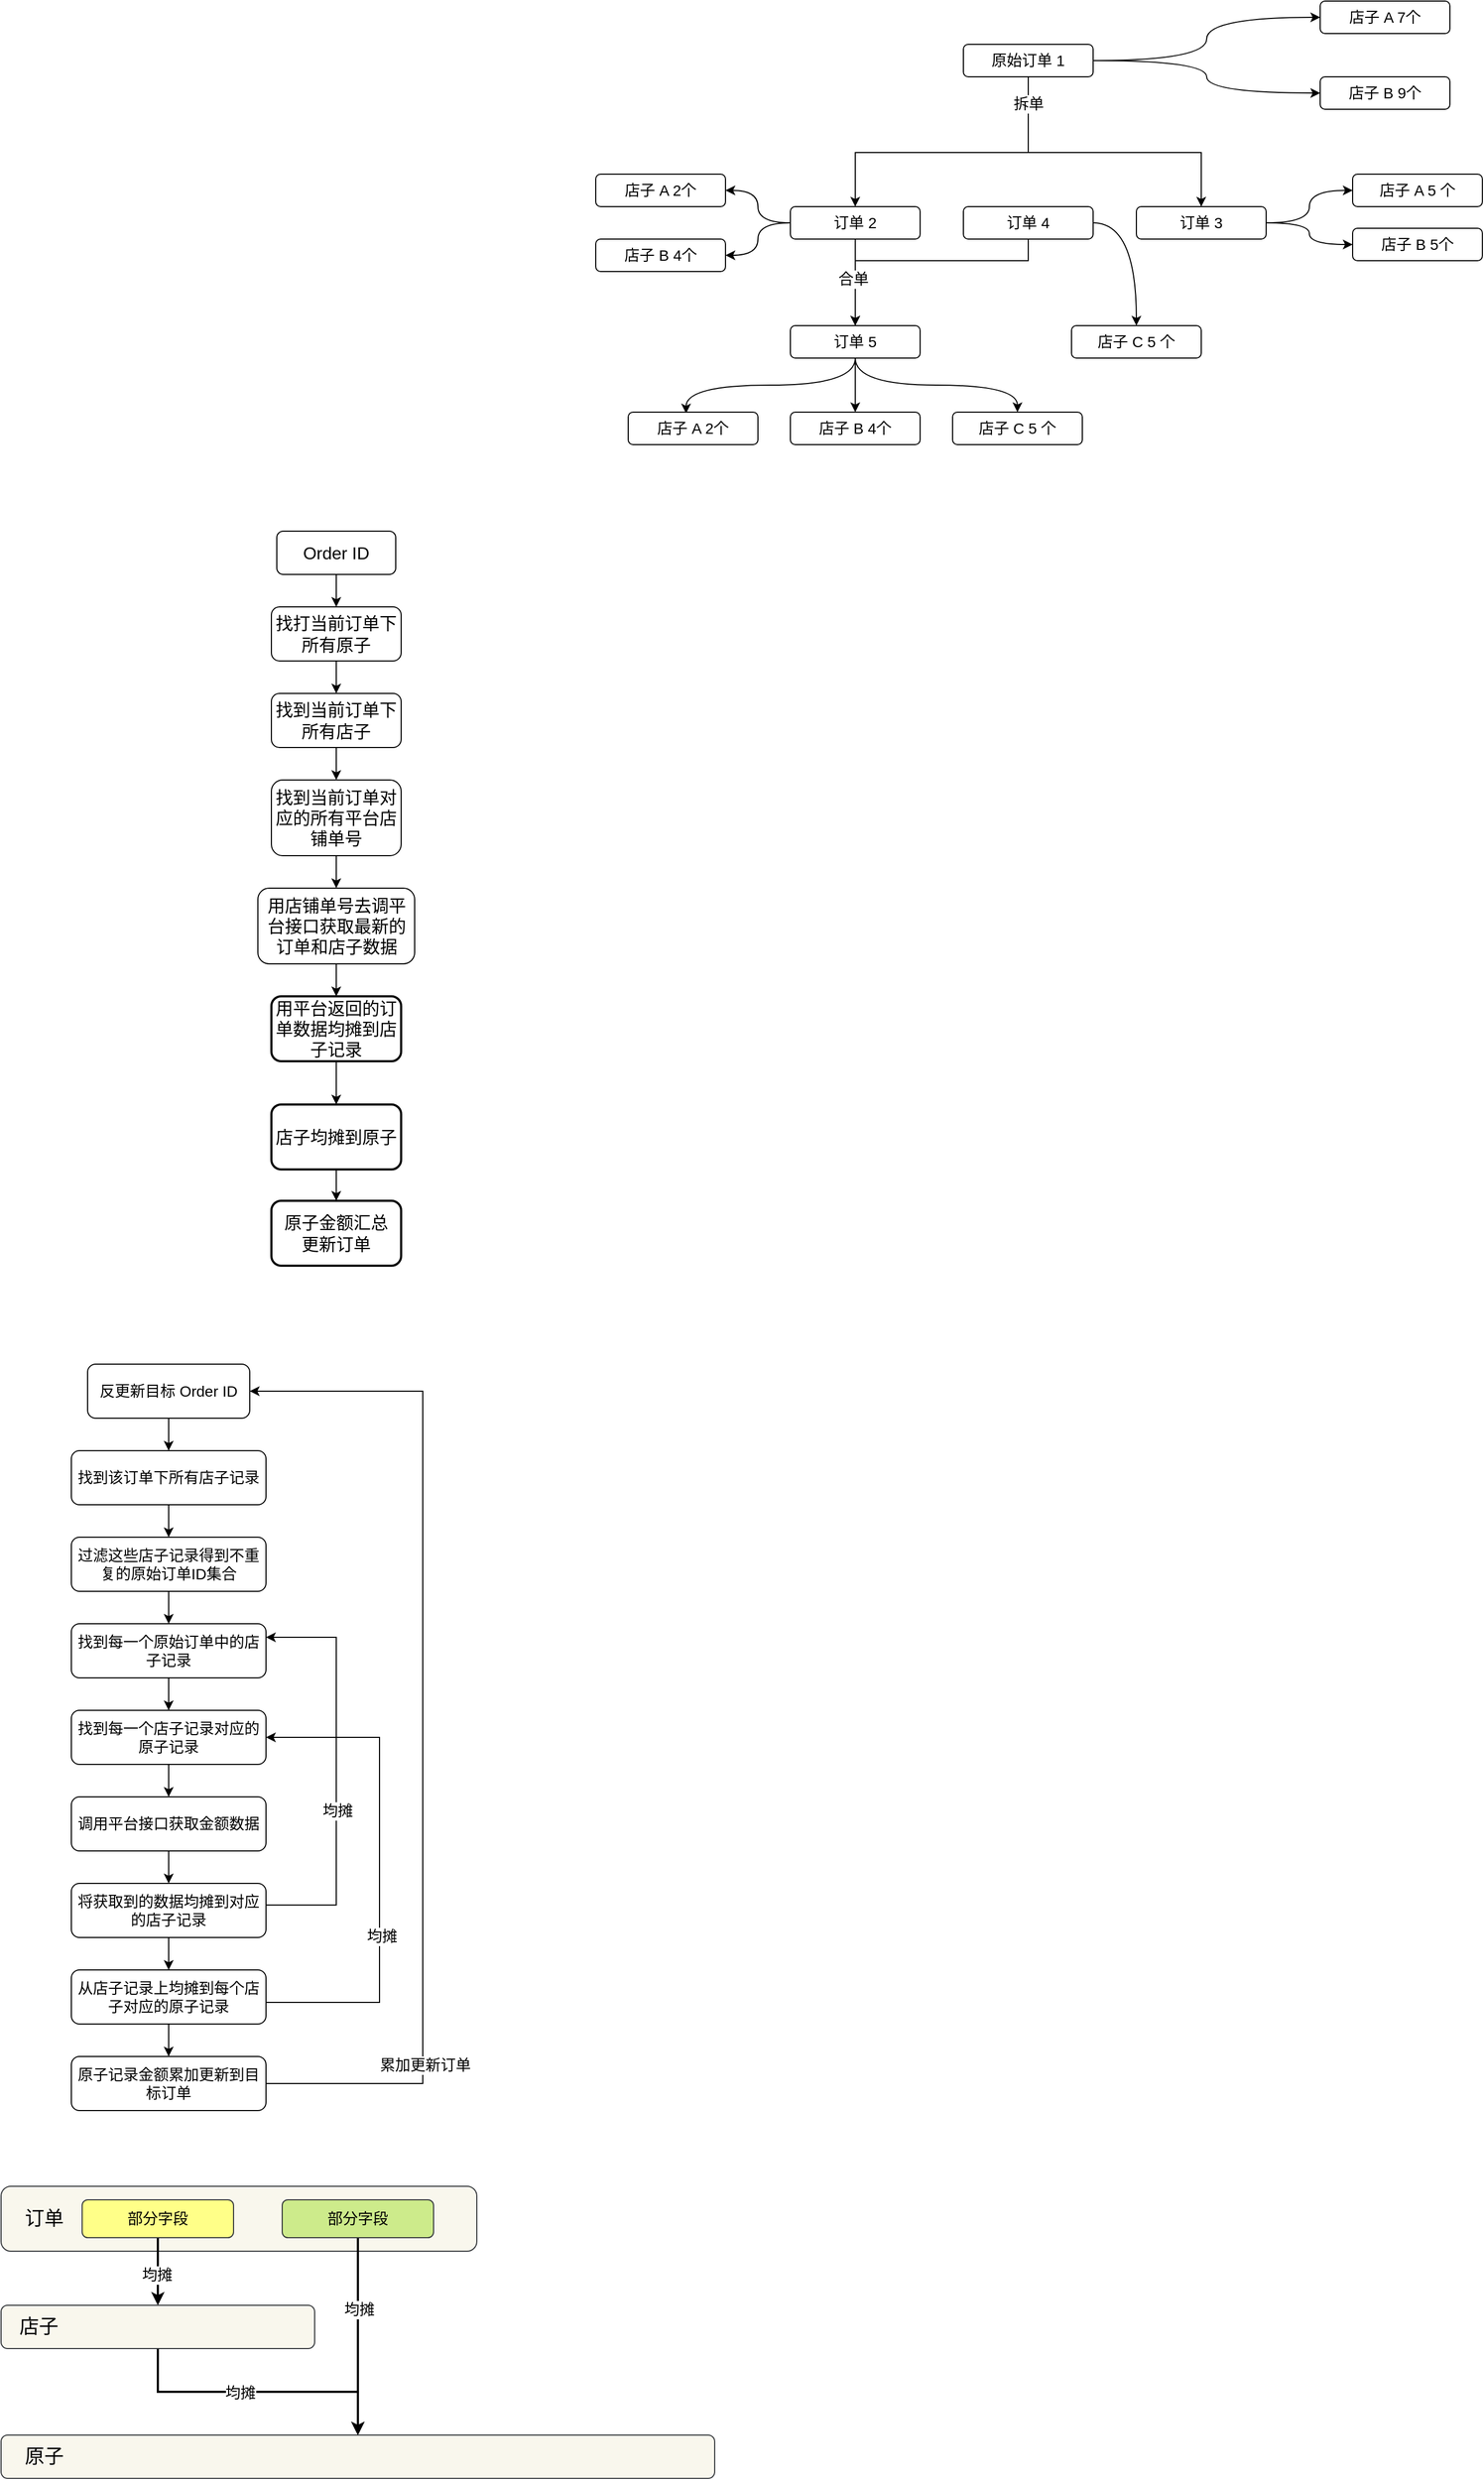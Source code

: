 <mxfile version="22.0.7" type="github">
  <diagram name="第 1 页" id="WGilPYq7rBUbruQuQdFH">
    <mxGraphModel dx="1841" dy="525" grid="1" gridSize="10" guides="1" tooltips="1" connect="1" arrows="1" fold="1" page="1" pageScale="1" pageWidth="827" pageHeight="1169" math="0" shadow="0">
      <root>
        <mxCell id="0" />
        <mxCell id="1" parent="0" />
        <mxCell id="3CuMKUdmIOEF1506szGW-6" value="" style="edgeStyle=orthogonalEdgeStyle;orthogonalLoop=1;jettySize=auto;html=1;entryX=0;entryY=0.5;entryDx=0;entryDy=0;curved=1;" parent="1" source="3CuMKUdmIOEF1506szGW-1" target="3CuMKUdmIOEF1506szGW-2" edge="1">
          <mxGeometry relative="1" as="geometry" />
        </mxCell>
        <mxCell id="3CuMKUdmIOEF1506szGW-8" style="edgeStyle=orthogonalEdgeStyle;orthogonalLoop=1;jettySize=auto;html=1;entryX=0;entryY=0.5;entryDx=0;entryDy=0;curved=1;" parent="1" source="3CuMKUdmIOEF1506szGW-1" target="3CuMKUdmIOEF1506szGW-7" edge="1">
          <mxGeometry relative="1" as="geometry" />
        </mxCell>
        <mxCell id="3CuMKUdmIOEF1506szGW-13" style="edgeStyle=orthogonalEdgeStyle;rounded=0;orthogonalLoop=1;jettySize=auto;html=1;exitX=0.5;exitY=1;exitDx=0;exitDy=0;" parent="1" source="3CuMKUdmIOEF1506szGW-1" target="3CuMKUdmIOEF1506szGW-9" edge="1">
          <mxGeometry relative="1" as="geometry">
            <Array as="points">
              <mxPoint x="300" y="200" />
              <mxPoint x="140" y="200" />
            </Array>
          </mxGeometry>
        </mxCell>
        <mxCell id="3CuMKUdmIOEF1506szGW-14" style="edgeStyle=orthogonalEdgeStyle;rounded=0;orthogonalLoop=1;jettySize=auto;html=1;entryX=0.5;entryY=0;entryDx=0;entryDy=0;" parent="1" target="3CuMKUdmIOEF1506szGW-11" edge="1">
          <mxGeometry relative="1" as="geometry">
            <mxPoint x="300" y="130" as="sourcePoint" />
            <mxPoint x="450" y="210" as="targetPoint" />
            <Array as="points">
              <mxPoint x="300" y="200" />
              <mxPoint x="460" y="200" />
            </Array>
          </mxGeometry>
        </mxCell>
        <mxCell id="3CuMKUdmIOEF1506szGW-15" value="&lt;font style=&quot;font-size: 14px;&quot;&gt;拆单&lt;/font&gt;" style="edgeLabel;html=1;align=center;verticalAlign=middle;resizable=0;points=[];" parent="3CuMKUdmIOEF1506szGW-14" vertex="1" connectable="0">
          <mxGeometry x="-0.855" relative="1" as="geometry">
            <mxPoint y="4" as="offset" />
          </mxGeometry>
        </mxCell>
        <mxCell id="3CuMKUdmIOEF1506szGW-1" value="&lt;font style=&quot;font-size: 14px;&quot;&gt;原始订单 1&lt;/font&gt;" style="rounded=1;whiteSpace=wrap;html=1;" parent="1" vertex="1">
          <mxGeometry x="240" y="100" width="120" height="30" as="geometry" />
        </mxCell>
        <mxCell id="3CuMKUdmIOEF1506szGW-2" value="&lt;font style=&quot;font-size: 14px;&quot;&gt;店子 A 7个&lt;/font&gt;" style="rounded=1;whiteSpace=wrap;html=1;" parent="1" vertex="1">
          <mxGeometry x="570" y="60" width="120" height="30" as="geometry" />
        </mxCell>
        <mxCell id="3CuMKUdmIOEF1506szGW-7" value="&lt;font style=&quot;font-size: 14px;&quot;&gt;店子 B 9个&lt;/font&gt;" style="rounded=1;whiteSpace=wrap;html=1;" parent="1" vertex="1">
          <mxGeometry x="570" y="130" width="120" height="30" as="geometry" />
        </mxCell>
        <mxCell id="3CuMKUdmIOEF1506szGW-18" style="edgeStyle=orthogonalEdgeStyle;orthogonalLoop=1;jettySize=auto;html=1;curved=1;" parent="1" source="3CuMKUdmIOEF1506szGW-9" target="3CuMKUdmIOEF1506szGW-16" edge="1">
          <mxGeometry relative="1" as="geometry" />
        </mxCell>
        <mxCell id="3CuMKUdmIOEF1506szGW-24" style="edgeStyle=orthogonalEdgeStyle;orthogonalLoop=1;jettySize=auto;html=1;entryX=1;entryY=0.5;entryDx=0;entryDy=0;curved=1;" parent="1" source="3CuMKUdmIOEF1506szGW-9" target="3CuMKUdmIOEF1506szGW-23" edge="1">
          <mxGeometry relative="1" as="geometry" />
        </mxCell>
        <mxCell id="3CuMKUdmIOEF1506szGW-27" style="edgeStyle=orthogonalEdgeStyle;rounded=0;orthogonalLoop=1;jettySize=auto;html=1;entryX=0.5;entryY=0;entryDx=0;entryDy=0;" parent="1" source="3CuMKUdmIOEF1506szGW-9" target="3CuMKUdmIOEF1506szGW-26" edge="1">
          <mxGeometry relative="1" as="geometry" />
        </mxCell>
        <mxCell id="3CuMKUdmIOEF1506szGW-9" value="&lt;font style=&quot;font-size: 14px;&quot;&gt;订单 2&lt;/font&gt;" style="rounded=1;whiteSpace=wrap;html=1;" parent="1" vertex="1">
          <mxGeometry x="80" y="250" width="120" height="30" as="geometry" />
        </mxCell>
        <mxCell id="3CuMKUdmIOEF1506szGW-21" style="edgeStyle=orthogonalEdgeStyle;orthogonalLoop=1;jettySize=auto;html=1;entryX=0;entryY=0.5;entryDx=0;entryDy=0;curved=1;" parent="1" source="3CuMKUdmIOEF1506szGW-11" target="3CuMKUdmIOEF1506szGW-19" edge="1">
          <mxGeometry relative="1" as="geometry" />
        </mxCell>
        <mxCell id="3CuMKUdmIOEF1506szGW-22" style="edgeStyle=orthogonalEdgeStyle;orthogonalLoop=1;jettySize=auto;html=1;entryX=0;entryY=0.5;entryDx=0;entryDy=0;curved=1;" parent="1" source="3CuMKUdmIOEF1506szGW-11" target="3CuMKUdmIOEF1506szGW-20" edge="1">
          <mxGeometry relative="1" as="geometry" />
        </mxCell>
        <mxCell id="3CuMKUdmIOEF1506szGW-11" value="&lt;font style=&quot;font-size: 14px;&quot;&gt;订单 3&lt;/font&gt;" style="rounded=1;whiteSpace=wrap;html=1;" parent="1" vertex="1">
          <mxGeometry x="400" y="250" width="120" height="30" as="geometry" />
        </mxCell>
        <mxCell id="3CuMKUdmIOEF1506szGW-16" value="&lt;font style=&quot;font-size: 14px;&quot;&gt;店子 A 2个&lt;/font&gt;" style="rounded=1;whiteSpace=wrap;html=1;" parent="1" vertex="1">
          <mxGeometry x="-100" y="220" width="120" height="30" as="geometry" />
        </mxCell>
        <mxCell id="3CuMKUdmIOEF1506szGW-19" value="&lt;font style=&quot;font-size: 14px;&quot;&gt;店子 A 5 个&lt;/font&gt;" style="rounded=1;whiteSpace=wrap;html=1;" parent="1" vertex="1">
          <mxGeometry x="600" y="220" width="120" height="30" as="geometry" />
        </mxCell>
        <mxCell id="3CuMKUdmIOEF1506szGW-20" value="&lt;font style=&quot;font-size: 14px;&quot;&gt;店子 B 5个&lt;/font&gt;" style="rounded=1;whiteSpace=wrap;html=1;" parent="1" vertex="1">
          <mxGeometry x="600" y="270" width="120" height="30" as="geometry" />
        </mxCell>
        <mxCell id="3CuMKUdmIOEF1506szGW-23" value="&lt;font style=&quot;font-size: 14px;&quot;&gt;店子 B 4个&lt;/font&gt;" style="rounded=1;whiteSpace=wrap;html=1;" parent="1" vertex="1">
          <mxGeometry x="-100" y="280" width="120" height="30" as="geometry" />
        </mxCell>
        <mxCell id="3CuMKUdmIOEF1506szGW-28" style="edgeStyle=orthogonalEdgeStyle;rounded=0;orthogonalLoop=1;jettySize=auto;html=1;entryX=0.5;entryY=0;entryDx=0;entryDy=0;exitX=0.5;exitY=1;exitDx=0;exitDy=0;" parent="1" source="3CuMKUdmIOEF1506szGW-25" target="3CuMKUdmIOEF1506szGW-26" edge="1">
          <mxGeometry relative="1" as="geometry">
            <Array as="points">
              <mxPoint x="300" y="300" />
              <mxPoint x="140" y="300" />
            </Array>
          </mxGeometry>
        </mxCell>
        <mxCell id="3CuMKUdmIOEF1506szGW-40" value="&lt;font style=&quot;font-size: 14px;&quot;&gt;合单&lt;/font&gt;" style="edgeLabel;html=1;align=center;verticalAlign=middle;resizable=0;points=[];" parent="3CuMKUdmIOEF1506szGW-28" vertex="1" connectable="0">
          <mxGeometry x="0.639" y="-2" relative="1" as="geometry">
            <mxPoint as="offset" />
          </mxGeometry>
        </mxCell>
        <mxCell id="3CuMKUdmIOEF1506szGW-43" style="edgeStyle=orthogonalEdgeStyle;orthogonalLoop=1;jettySize=auto;html=1;entryX=0.5;entryY=0;entryDx=0;entryDy=0;curved=1;exitX=1;exitY=0.5;exitDx=0;exitDy=0;" parent="1" source="3CuMKUdmIOEF1506szGW-25" target="3CuMKUdmIOEF1506szGW-30" edge="1">
          <mxGeometry relative="1" as="geometry" />
        </mxCell>
        <mxCell id="3CuMKUdmIOEF1506szGW-25" value="&lt;font style=&quot;font-size: 14px;&quot;&gt;订单 4&lt;/font&gt;" style="rounded=1;whiteSpace=wrap;html=1;" parent="1" vertex="1">
          <mxGeometry x="240" y="250" width="120" height="30" as="geometry" />
        </mxCell>
        <mxCell id="3CuMKUdmIOEF1506szGW-37" style="edgeStyle=orthogonalEdgeStyle;orthogonalLoop=1;jettySize=auto;html=1;entryX=0.446;entryY=0.038;entryDx=0;entryDy=0;entryPerimeter=0;curved=1;exitX=0.5;exitY=1;exitDx=0;exitDy=0;" parent="1" source="3CuMKUdmIOEF1506szGW-26" target="3CuMKUdmIOEF1506szGW-32" edge="1">
          <mxGeometry relative="1" as="geometry" />
        </mxCell>
        <mxCell id="3CuMKUdmIOEF1506szGW-38" style="edgeStyle=orthogonalEdgeStyle;orthogonalLoop=1;jettySize=auto;html=1;curved=1;" parent="1" source="3CuMKUdmIOEF1506szGW-26" target="3CuMKUdmIOEF1506szGW-33" edge="1">
          <mxGeometry relative="1" as="geometry" />
        </mxCell>
        <mxCell id="3CuMKUdmIOEF1506szGW-39" style="edgeStyle=orthogonalEdgeStyle;orthogonalLoop=1;jettySize=auto;html=1;exitX=0.5;exitY=1;exitDx=0;exitDy=0;curved=1;" parent="1" source="3CuMKUdmIOEF1506szGW-26" target="3CuMKUdmIOEF1506szGW-35" edge="1">
          <mxGeometry relative="1" as="geometry" />
        </mxCell>
        <mxCell id="3CuMKUdmIOEF1506szGW-26" value="&lt;font style=&quot;font-size: 14px;&quot;&gt;订单 5&lt;/font&gt;" style="rounded=1;whiteSpace=wrap;html=1;" parent="1" vertex="1">
          <mxGeometry x="80" y="360" width="120" height="30" as="geometry" />
        </mxCell>
        <mxCell id="3CuMKUdmIOEF1506szGW-30" value="&lt;font style=&quot;font-size: 14px;&quot;&gt;店子 C 5 个&lt;/font&gt;" style="rounded=1;whiteSpace=wrap;html=1;" parent="1" vertex="1">
          <mxGeometry x="340" y="360" width="120" height="30" as="geometry" />
        </mxCell>
        <mxCell id="3CuMKUdmIOEF1506szGW-32" value="&lt;font style=&quot;font-size: 14px;&quot;&gt;店子 A 2个&lt;/font&gt;" style="rounded=1;whiteSpace=wrap;html=1;" parent="1" vertex="1">
          <mxGeometry x="-70" y="440" width="120" height="30" as="geometry" />
        </mxCell>
        <mxCell id="3CuMKUdmIOEF1506szGW-33" value="&lt;font style=&quot;font-size: 14px;&quot;&gt;店子 B 4个&lt;/font&gt;" style="rounded=1;whiteSpace=wrap;html=1;" parent="1" vertex="1">
          <mxGeometry x="80" y="440" width="120" height="30" as="geometry" />
        </mxCell>
        <mxCell id="3CuMKUdmIOEF1506szGW-35" value="&lt;font style=&quot;font-size: 14px;&quot;&gt;店子 C 5 个&lt;/font&gt;" style="rounded=1;whiteSpace=wrap;html=1;" parent="1" vertex="1">
          <mxGeometry x="230" y="440" width="120" height="30" as="geometry" />
        </mxCell>
        <mxCell id="YBp7s0G2lhW00qwg8DVI-3" value="" style="edgeStyle=orthogonalEdgeStyle;rounded=0;orthogonalLoop=1;jettySize=auto;html=1;" parent="1" source="YBp7s0G2lhW00qwg8DVI-1" target="YBp7s0G2lhW00qwg8DVI-2" edge="1">
          <mxGeometry relative="1" as="geometry" />
        </mxCell>
        <mxCell id="YBp7s0G2lhW00qwg8DVI-1" value="&lt;font style=&quot;font-size: 16px;&quot;&gt;Order ID&lt;/font&gt;" style="rounded=1;whiteSpace=wrap;html=1;" parent="1" vertex="1">
          <mxGeometry x="-395" y="550" width="110" height="40" as="geometry" />
        </mxCell>
        <mxCell id="YBp7s0G2lhW00qwg8DVI-5" style="edgeStyle=orthogonalEdgeStyle;rounded=0;orthogonalLoop=1;jettySize=auto;html=1;entryX=0.5;entryY=0;entryDx=0;entryDy=0;" parent="1" source="YBp7s0G2lhW00qwg8DVI-2" target="YBp7s0G2lhW00qwg8DVI-4" edge="1">
          <mxGeometry relative="1" as="geometry" />
        </mxCell>
        <mxCell id="YBp7s0G2lhW00qwg8DVI-2" value="&lt;font style=&quot;font-size: 16px;&quot;&gt;找打当前订单下所有原子&lt;/font&gt;" style="whiteSpace=wrap;html=1;rounded=1;" parent="1" vertex="1">
          <mxGeometry x="-400" y="620" width="120" height="50" as="geometry" />
        </mxCell>
        <mxCell id="YBp7s0G2lhW00qwg8DVI-10" style="edgeStyle=orthogonalEdgeStyle;rounded=0;orthogonalLoop=1;jettySize=auto;html=1;" parent="1" source="YBp7s0G2lhW00qwg8DVI-4" target="YBp7s0G2lhW00qwg8DVI-6" edge="1">
          <mxGeometry relative="1" as="geometry" />
        </mxCell>
        <mxCell id="YBp7s0G2lhW00qwg8DVI-4" value="&lt;font style=&quot;font-size: 16px;&quot;&gt;找到当前订单下所有店子&lt;/font&gt;" style="whiteSpace=wrap;html=1;rounded=1;" parent="1" vertex="1">
          <mxGeometry x="-400" y="700" width="120" height="50" as="geometry" />
        </mxCell>
        <mxCell id="YBp7s0G2lhW00qwg8DVI-11" style="edgeStyle=orthogonalEdgeStyle;rounded=0;orthogonalLoop=1;jettySize=auto;html=1;" parent="1" source="YBp7s0G2lhW00qwg8DVI-6" target="YBp7s0G2lhW00qwg8DVI-8" edge="1">
          <mxGeometry relative="1" as="geometry" />
        </mxCell>
        <mxCell id="YBp7s0G2lhW00qwg8DVI-6" value="&lt;font style=&quot;font-size: 16px;&quot;&gt;找到当前订单对应的所有平台店铺单号&lt;/font&gt;" style="rounded=1;whiteSpace=wrap;html=1;" parent="1" vertex="1">
          <mxGeometry x="-400" y="780" width="120" height="70" as="geometry" />
        </mxCell>
        <mxCell id="YBp7s0G2lhW00qwg8DVI-27" style="edgeStyle=orthogonalEdgeStyle;rounded=0;orthogonalLoop=1;jettySize=auto;html=1;" parent="1" source="YBp7s0G2lhW00qwg8DVI-8" target="YBp7s0G2lhW00qwg8DVI-20" edge="1">
          <mxGeometry relative="1" as="geometry" />
        </mxCell>
        <mxCell id="YBp7s0G2lhW00qwg8DVI-8" value="&lt;font style=&quot;font-size: 16px;&quot;&gt;用店铺单号去调平台接口获取最新的订单和店子数据&lt;/font&gt;" style="rounded=1;whiteSpace=wrap;html=1;" parent="1" vertex="1">
          <mxGeometry x="-412.5" y="880" width="145" height="70" as="geometry" />
        </mxCell>
        <mxCell id="YBp7s0G2lhW00qwg8DVI-24" value="" style="edgeStyle=orthogonalEdgeStyle;rounded=0;orthogonalLoop=1;jettySize=auto;html=1;" parent="1" source="YBp7s0G2lhW00qwg8DVI-20" target="YBp7s0G2lhW00qwg8DVI-23" edge="1">
          <mxGeometry relative="1" as="geometry" />
        </mxCell>
        <mxCell id="YBp7s0G2lhW00qwg8DVI-20" value="&lt;span style=&quot;font-size: 16px;&quot;&gt;用平台返回的订单数据均摊到店子记录&lt;/span&gt;" style="rounded=1;whiteSpace=wrap;html=1;strokeWidth=2;fillStyle=auto;" parent="1" vertex="1">
          <mxGeometry x="-400" y="980" width="120" height="60" as="geometry" />
        </mxCell>
        <mxCell id="YBp7s0G2lhW00qwg8DVI-26" value="" style="edgeStyle=orthogonalEdgeStyle;rounded=0;orthogonalLoop=1;jettySize=auto;html=1;" parent="1" source="YBp7s0G2lhW00qwg8DVI-23" target="YBp7s0G2lhW00qwg8DVI-25" edge="1">
          <mxGeometry relative="1" as="geometry" />
        </mxCell>
        <mxCell id="YBp7s0G2lhW00qwg8DVI-23" value="&lt;span style=&quot;font-size: 16px;&quot;&gt;店子均摊到原子&lt;/span&gt;" style="rounded=1;whiteSpace=wrap;html=1;strokeWidth=2;fillStyle=auto;" parent="1" vertex="1">
          <mxGeometry x="-400" y="1080" width="120" height="60" as="geometry" />
        </mxCell>
        <mxCell id="YBp7s0G2lhW00qwg8DVI-25" value="&lt;span style=&quot;font-size: 16px;&quot;&gt;原子金额汇总&lt;br&gt;更新订单&lt;/span&gt;" style="rounded=1;whiteSpace=wrap;html=1;strokeWidth=2;fillStyle=auto;" parent="1" vertex="1">
          <mxGeometry x="-400" y="1169" width="120" height="60" as="geometry" />
        </mxCell>
        <mxCell id="X6u3JwX0tcUtd_kV6TCN-3" value="" style="edgeStyle=orthogonalEdgeStyle;rounded=0;orthogonalLoop=1;jettySize=auto;html=1;" parent="1" source="X6u3JwX0tcUtd_kV6TCN-1" target="X6u3JwX0tcUtd_kV6TCN-2" edge="1">
          <mxGeometry relative="1" as="geometry" />
        </mxCell>
        <mxCell id="X6u3JwX0tcUtd_kV6TCN-1" value="&lt;font style=&quot;font-size: 14px;&quot;&gt;反更新目标 Order ID&lt;/font&gt;" style="rounded=1;whiteSpace=wrap;html=1;" parent="1" vertex="1">
          <mxGeometry x="-570" y="1320" width="150" height="50" as="geometry" />
        </mxCell>
        <mxCell id="X6u3JwX0tcUtd_kV6TCN-5" style="edgeStyle=orthogonalEdgeStyle;rounded=0;orthogonalLoop=1;jettySize=auto;html=1;" parent="1" source="X6u3JwX0tcUtd_kV6TCN-2" target="X6u3JwX0tcUtd_kV6TCN-4" edge="1">
          <mxGeometry relative="1" as="geometry" />
        </mxCell>
        <mxCell id="X6u3JwX0tcUtd_kV6TCN-2" value="&lt;span style=&quot;font-size: 14px;&quot;&gt;找到该订单下所有店子记录&lt;br&gt;&lt;/span&gt;" style="rounded=1;whiteSpace=wrap;html=1;" parent="1" vertex="1">
          <mxGeometry x="-585" y="1400" width="180" height="50" as="geometry" />
        </mxCell>
        <mxCell id="X6u3JwX0tcUtd_kV6TCN-8" style="edgeStyle=orthogonalEdgeStyle;rounded=0;orthogonalLoop=1;jettySize=auto;html=1;" parent="1" source="X6u3JwX0tcUtd_kV6TCN-4" target="X6u3JwX0tcUtd_kV6TCN-6" edge="1">
          <mxGeometry relative="1" as="geometry" />
        </mxCell>
        <mxCell id="X6u3JwX0tcUtd_kV6TCN-4" value="&lt;span style=&quot;font-size: 14px;&quot;&gt;过滤这些店子记录得到不重复的原始订单ID集合&lt;br&gt;&lt;/span&gt;" style="rounded=1;whiteSpace=wrap;html=1;" parent="1" vertex="1">
          <mxGeometry x="-585" y="1480" width="180" height="50" as="geometry" />
        </mxCell>
        <mxCell id="X6u3JwX0tcUtd_kV6TCN-10" style="edgeStyle=orthogonalEdgeStyle;rounded=0;orthogonalLoop=1;jettySize=auto;html=1;entryX=0.5;entryY=0;entryDx=0;entryDy=0;" parent="1" source="X6u3JwX0tcUtd_kV6TCN-6" target="X6u3JwX0tcUtd_kV6TCN-9" edge="1">
          <mxGeometry relative="1" as="geometry" />
        </mxCell>
        <mxCell id="X6u3JwX0tcUtd_kV6TCN-6" value="&lt;span style=&quot;font-size: 14px;&quot;&gt;找到每一个原始订单中的店子记录&lt;br&gt;&lt;/span&gt;" style="rounded=1;whiteSpace=wrap;html=1;" parent="1" vertex="1">
          <mxGeometry x="-585" y="1560" width="180" height="50" as="geometry" />
        </mxCell>
        <mxCell id="X6u3JwX0tcUtd_kV6TCN-12" style="edgeStyle=orthogonalEdgeStyle;rounded=0;orthogonalLoop=1;jettySize=auto;html=1;" parent="1" source="X6u3JwX0tcUtd_kV6TCN-9" target="X6u3JwX0tcUtd_kV6TCN-11" edge="1">
          <mxGeometry relative="1" as="geometry" />
        </mxCell>
        <mxCell id="X6u3JwX0tcUtd_kV6TCN-9" value="&lt;span style=&quot;font-size: 14px;&quot;&gt;找到每一个店子记录对应的原子记录&lt;br&gt;&lt;/span&gt;" style="rounded=1;whiteSpace=wrap;html=1;" parent="1" vertex="1">
          <mxGeometry x="-585" y="1640" width="180" height="50" as="geometry" />
        </mxCell>
        <mxCell id="X6u3JwX0tcUtd_kV6TCN-14" style="edgeStyle=orthogonalEdgeStyle;rounded=0;orthogonalLoop=1;jettySize=auto;html=1;" parent="1" source="X6u3JwX0tcUtd_kV6TCN-11" target="X6u3JwX0tcUtd_kV6TCN-13" edge="1">
          <mxGeometry relative="1" as="geometry" />
        </mxCell>
        <mxCell id="X6u3JwX0tcUtd_kV6TCN-11" value="&lt;span style=&quot;font-size: 14px;&quot;&gt;调用平台接口获取金额数据&lt;br&gt;&lt;/span&gt;" style="rounded=1;whiteSpace=wrap;html=1;" parent="1" vertex="1">
          <mxGeometry x="-585" y="1720" width="180" height="50" as="geometry" />
        </mxCell>
        <mxCell id="X6u3JwX0tcUtd_kV6TCN-15" style="edgeStyle=orthogonalEdgeStyle;rounded=0;orthogonalLoop=1;jettySize=auto;html=1;entryX=1;entryY=0.25;entryDx=0;entryDy=0;" parent="1" source="X6u3JwX0tcUtd_kV6TCN-13" target="X6u3JwX0tcUtd_kV6TCN-6" edge="1">
          <mxGeometry relative="1" as="geometry">
            <Array as="points">
              <mxPoint x="-340" y="1820" />
              <mxPoint x="-340" y="1573" />
            </Array>
          </mxGeometry>
        </mxCell>
        <mxCell id="X6u3JwX0tcUtd_kV6TCN-22" value="&lt;font style=&quot;font-size: 14px;&quot;&gt;均摊&lt;/font&gt;" style="edgeLabel;html=1;align=center;verticalAlign=middle;resizable=0;points=[];" parent="X6u3JwX0tcUtd_kV6TCN-15" vertex="1" connectable="0">
          <mxGeometry x="-0.191" y="-1" relative="1" as="geometry">
            <mxPoint as="offset" />
          </mxGeometry>
        </mxCell>
        <mxCell id="X6u3JwX0tcUtd_kV6TCN-17" style="edgeStyle=orthogonalEdgeStyle;rounded=0;orthogonalLoop=1;jettySize=auto;html=1;" parent="1" source="X6u3JwX0tcUtd_kV6TCN-13" target="X6u3JwX0tcUtd_kV6TCN-16" edge="1">
          <mxGeometry relative="1" as="geometry" />
        </mxCell>
        <mxCell id="X6u3JwX0tcUtd_kV6TCN-13" value="&lt;span style=&quot;font-size: 14px;&quot;&gt;将获取到的数据均摊到对应的店子记录&lt;br&gt;&lt;/span&gt;" style="rounded=1;whiteSpace=wrap;html=1;" parent="1" vertex="1">
          <mxGeometry x="-585" y="1800" width="180" height="50" as="geometry" />
        </mxCell>
        <mxCell id="X6u3JwX0tcUtd_kV6TCN-18" style="edgeStyle=orthogonalEdgeStyle;rounded=0;orthogonalLoop=1;jettySize=auto;html=1;entryX=1;entryY=0.5;entryDx=0;entryDy=0;" parent="1" source="X6u3JwX0tcUtd_kV6TCN-16" target="X6u3JwX0tcUtd_kV6TCN-9" edge="1">
          <mxGeometry relative="1" as="geometry">
            <Array as="points">
              <mxPoint x="-300" y="1910" />
              <mxPoint x="-300" y="1665" />
            </Array>
          </mxGeometry>
        </mxCell>
        <mxCell id="X6u3JwX0tcUtd_kV6TCN-23" value="&lt;font style=&quot;font-size: 14px;&quot;&gt;均摊&lt;/font&gt;" style="edgeLabel;html=1;align=center;verticalAlign=middle;resizable=0;points=[];" parent="X6u3JwX0tcUtd_kV6TCN-18" vertex="1" connectable="0">
          <mxGeometry x="-0.271" y="-2" relative="1" as="geometry">
            <mxPoint as="offset" />
          </mxGeometry>
        </mxCell>
        <mxCell id="X6u3JwX0tcUtd_kV6TCN-20" style="edgeStyle=orthogonalEdgeStyle;rounded=0;orthogonalLoop=1;jettySize=auto;html=1;" parent="1" source="X6u3JwX0tcUtd_kV6TCN-16" target="X6u3JwX0tcUtd_kV6TCN-19" edge="1">
          <mxGeometry relative="1" as="geometry" />
        </mxCell>
        <mxCell id="X6u3JwX0tcUtd_kV6TCN-16" value="&lt;span style=&quot;font-size: 14px;&quot;&gt;从店子记录上均摊到每个店子对应的原子记录&lt;br&gt;&lt;/span&gt;" style="rounded=1;whiteSpace=wrap;html=1;" parent="1" vertex="1">
          <mxGeometry x="-585" y="1880" width="180" height="50" as="geometry" />
        </mxCell>
        <mxCell id="X6u3JwX0tcUtd_kV6TCN-21" style="edgeStyle=orthogonalEdgeStyle;rounded=0;orthogonalLoop=1;jettySize=auto;html=1;entryX=1;entryY=0.5;entryDx=0;entryDy=0;" parent="1" target="X6u3JwX0tcUtd_kV6TCN-1" edge="1">
          <mxGeometry relative="1" as="geometry">
            <mxPoint x="-475" y="1985" as="sourcePoint" />
            <mxPoint x="-490" y="1345" as="targetPoint" />
            <Array as="points">
              <mxPoint x="-260" y="1985" />
              <mxPoint x="-260" y="1345" />
            </Array>
          </mxGeometry>
        </mxCell>
        <mxCell id="X6u3JwX0tcUtd_kV6TCN-24" value="&lt;font style=&quot;font-size: 14px;&quot;&gt;累加更新订单&lt;/font&gt;" style="edgeLabel;html=1;align=center;verticalAlign=middle;resizable=0;points=[];" parent="X6u3JwX0tcUtd_kV6TCN-21" vertex="1" connectable="0">
          <mxGeometry x="-0.542" y="-2" relative="1" as="geometry">
            <mxPoint as="offset" />
          </mxGeometry>
        </mxCell>
        <mxCell id="X6u3JwX0tcUtd_kV6TCN-19" value="&lt;span style=&quot;font-size: 14px;&quot;&gt;原子记录金额累加更新到目标订单&lt;br&gt;&lt;/span&gt;" style="rounded=1;whiteSpace=wrap;html=1;" parent="1" vertex="1">
          <mxGeometry x="-585" y="1960" width="180" height="50" as="geometry" />
        </mxCell>
        <mxCell id="UdNGzA2sQEK_ZWHHFU8I-1" value="" style="rounded=1;whiteSpace=wrap;html=1;fillColor=#f9f7ed;strokeColor=#36393d;" vertex="1" parent="1">
          <mxGeometry x="-650" y="2080" width="440" height="60" as="geometry" />
        </mxCell>
        <mxCell id="UdNGzA2sQEK_ZWHHFU8I-2" value="&lt;font style=&quot;font-size: 18px;&quot;&gt;订单&lt;/font&gt;" style="text;html=1;strokeColor=none;fillColor=none;align=center;verticalAlign=middle;whiteSpace=wrap;rounded=0;" vertex="1" parent="1">
          <mxGeometry x="-640" y="2100" width="60" height="20" as="geometry" />
        </mxCell>
        <mxCell id="UdNGzA2sQEK_ZWHHFU8I-9" style="edgeStyle=orthogonalEdgeStyle;rounded=0;orthogonalLoop=1;jettySize=auto;html=1;strokeWidth=2;" edge="1" parent="1" source="UdNGzA2sQEK_ZWHHFU8I-3" target="UdNGzA2sQEK_ZWHHFU8I-5">
          <mxGeometry relative="1" as="geometry" />
        </mxCell>
        <mxCell id="UdNGzA2sQEK_ZWHHFU8I-18" value="&lt;font style=&quot;font-size: 14px;&quot;&gt;均摊&lt;/font&gt;" style="edgeLabel;html=1;align=center;verticalAlign=middle;resizable=0;points=[];" vertex="1" connectable="0" parent="UdNGzA2sQEK_ZWHHFU8I-9">
          <mxGeometry x="0.086" y="-1" relative="1" as="geometry">
            <mxPoint as="offset" />
          </mxGeometry>
        </mxCell>
        <mxCell id="UdNGzA2sQEK_ZWHHFU8I-3" value="&lt;font style=&quot;font-size: 14px;&quot;&gt;部分字段&lt;/font&gt;" style="rounded=1;whiteSpace=wrap;html=1;fillColor=#ffff88;strokeColor=#36393d;" vertex="1" parent="1">
          <mxGeometry x="-575" y="2092.5" width="140" height="35" as="geometry" />
        </mxCell>
        <mxCell id="UdNGzA2sQEK_ZWHHFU8I-15" style="edgeStyle=orthogonalEdgeStyle;rounded=0;orthogonalLoop=1;jettySize=auto;html=1;entryX=0.5;entryY=0;entryDx=0;entryDy=0;strokeWidth=2;" edge="1" parent="1" source="UdNGzA2sQEK_ZWHHFU8I-4" target="UdNGzA2sQEK_ZWHHFU8I-10">
          <mxGeometry relative="1" as="geometry" />
        </mxCell>
        <mxCell id="UdNGzA2sQEK_ZWHHFU8I-17" value="&lt;font style=&quot;font-size: 14px;&quot;&gt;均摊&lt;/font&gt;" style="edgeLabel;html=1;align=center;verticalAlign=middle;resizable=0;points=[];" vertex="1" connectable="0" parent="UdNGzA2sQEK_ZWHHFU8I-15">
          <mxGeometry x="-0.273" y="1" relative="1" as="geometry">
            <mxPoint as="offset" />
          </mxGeometry>
        </mxCell>
        <mxCell id="UdNGzA2sQEK_ZWHHFU8I-4" value="&lt;font style=&quot;font-size: 14px;&quot;&gt;部分字段&lt;/font&gt;" style="rounded=1;whiteSpace=wrap;html=1;fillColor=#cdeb8b;strokeColor=#36393d;" vertex="1" parent="1">
          <mxGeometry x="-390" y="2092.5" width="140" height="35" as="geometry" />
        </mxCell>
        <mxCell id="UdNGzA2sQEK_ZWHHFU8I-16" style="edgeStyle=orthogonalEdgeStyle;rounded=0;orthogonalLoop=1;jettySize=auto;html=1;entryX=0.5;entryY=0;entryDx=0;entryDy=0;strokeWidth=2;" edge="1" parent="1" source="UdNGzA2sQEK_ZWHHFU8I-5" target="UdNGzA2sQEK_ZWHHFU8I-10">
          <mxGeometry relative="1" as="geometry" />
        </mxCell>
        <mxCell id="UdNGzA2sQEK_ZWHHFU8I-19" value="&lt;font style=&quot;font-size: 14px;&quot;&gt;均摊&lt;/font&gt;" style="edgeLabel;html=1;align=center;verticalAlign=middle;resizable=0;points=[];" vertex="1" connectable="0" parent="UdNGzA2sQEK_ZWHHFU8I-16">
          <mxGeometry x="-0.347" y="-1" relative="1" as="geometry">
            <mxPoint x="29" as="offset" />
          </mxGeometry>
        </mxCell>
        <mxCell id="UdNGzA2sQEK_ZWHHFU8I-5" value="" style="rounded=1;whiteSpace=wrap;html=1;fillColor=#f9f7ed;strokeColor=#36393d;" vertex="1" parent="1">
          <mxGeometry x="-650" y="2190" width="290" height="40" as="geometry" />
        </mxCell>
        <mxCell id="UdNGzA2sQEK_ZWHHFU8I-6" value="&lt;font style=&quot;font-size: 18px;&quot;&gt;店子&lt;/font&gt;" style="text;html=1;strokeColor=none;fillColor=none;align=center;verticalAlign=middle;whiteSpace=wrap;rounded=0;" vertex="1" parent="1">
          <mxGeometry x="-645" y="2200" width="60" height="20" as="geometry" />
        </mxCell>
        <mxCell id="UdNGzA2sQEK_ZWHHFU8I-10" value="" style="rounded=1;whiteSpace=wrap;html=1;fillColor=#f9f7ed;strokeColor=#36393d;" vertex="1" parent="1">
          <mxGeometry x="-650" y="2310" width="660" height="40" as="geometry" />
        </mxCell>
        <mxCell id="UdNGzA2sQEK_ZWHHFU8I-11" value="&lt;font style=&quot;font-size: 18px;&quot;&gt;原子&lt;/font&gt;" style="text;html=1;strokeColor=none;fillColor=none;align=center;verticalAlign=middle;whiteSpace=wrap;rounded=0;" vertex="1" parent="1">
          <mxGeometry x="-640" y="2320" width="60" height="20" as="geometry" />
        </mxCell>
      </root>
    </mxGraphModel>
  </diagram>
</mxfile>
